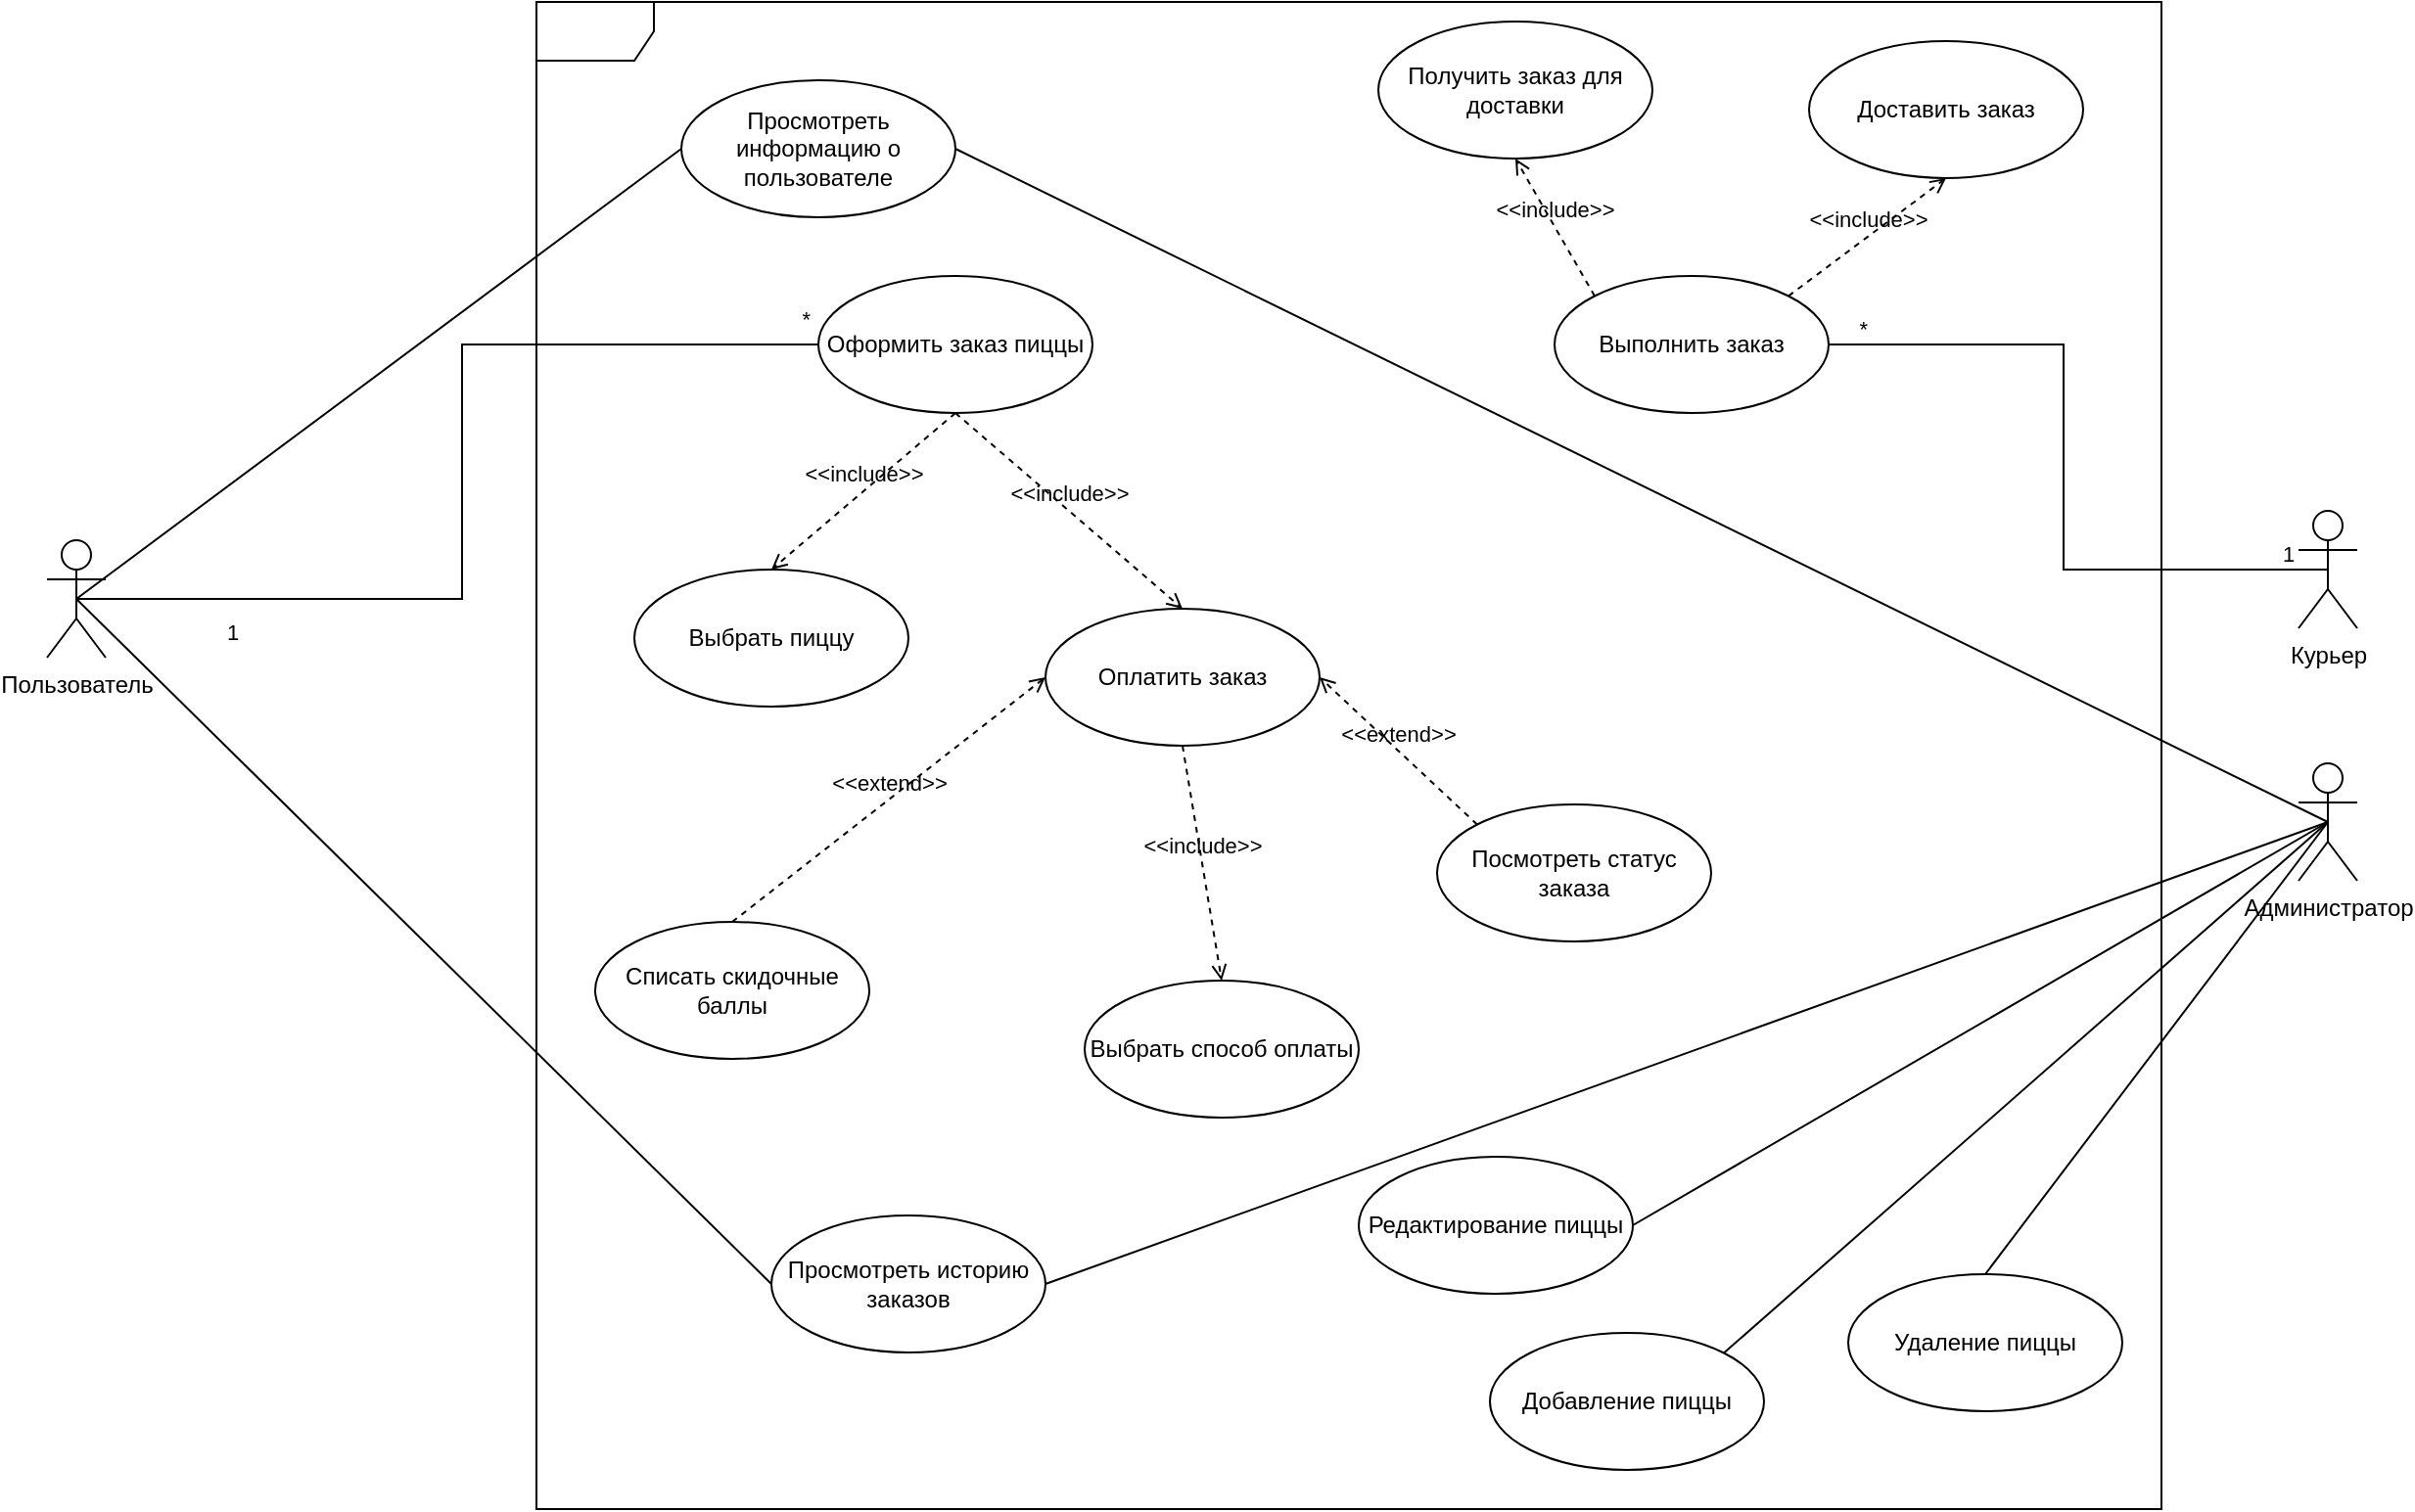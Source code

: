 <mxfile version="23.1.1" type="github">
  <diagram id="C5RBs43oDa-KdzZeNtuy" name="Page-1">
    <mxGraphModel dx="2901" dy="1140" grid="1" gridSize="10" guides="1" tooltips="1" connect="1" arrows="1" fold="1" page="1" pageScale="1" pageWidth="827" pageHeight="1169" math="0" shadow="0">
      <root>
        <mxCell id="WIyWlLk6GJQsqaUBKTNV-0" />
        <mxCell id="WIyWlLk6GJQsqaUBKTNV-1" parent="WIyWlLk6GJQsqaUBKTNV-0" />
        <mxCell id="ogddcwHwpUtWEeZLLDmB-26" value="Пользователь" style="shape=umlActor;verticalLabelPosition=bottom;verticalAlign=top;html=1;outlineConnect=0;labelPosition=center;align=center;" parent="WIyWlLk6GJQsqaUBKTNV-1" vertex="1">
          <mxGeometry x="-50" y="1055" width="30" height="60" as="geometry" />
        </mxCell>
        <mxCell id="ogddcwHwpUtWEeZLLDmB-33" value="Курьер" style="shape=umlActor;verticalLabelPosition=bottom;verticalAlign=top;html=1;outlineConnect=0;labelPosition=center;align=center;" parent="WIyWlLk6GJQsqaUBKTNV-1" vertex="1">
          <mxGeometry x="1100" y="1040" width="30" height="60" as="geometry" />
        </mxCell>
        <mxCell id="ogddcwHwpUtWEeZLLDmB-20" value="Выбрать пиццу" style="ellipse;whiteSpace=wrap;html=1;" parent="WIyWlLk6GJQsqaUBKTNV-1" vertex="1">
          <mxGeometry x="250" y="1070" width="140" height="70" as="geometry" />
        </mxCell>
        <mxCell id="ogddcwHwpUtWEeZLLDmB-2" value="Оформить заказ пиццы" style="ellipse;whiteSpace=wrap;html=1;" parent="WIyWlLk6GJQsqaUBKTNV-1" vertex="1">
          <mxGeometry x="344" y="920" width="140" height="70" as="geometry" />
        </mxCell>
        <mxCell id="ogddcwHwpUtWEeZLLDmB-36" value="Доставить заказ" style="ellipse;whiteSpace=wrap;html=1;" parent="WIyWlLk6GJQsqaUBKTNV-1" vertex="1">
          <mxGeometry x="850" y="800" width="140" height="70" as="geometry" />
        </mxCell>
        <mxCell id="ogddcwHwpUtWEeZLLDmB-22" value="Списать скидочные баллы" style="ellipse;whiteSpace=wrap;html=1;" parent="WIyWlLk6GJQsqaUBKTNV-1" vertex="1">
          <mxGeometry x="230" y="1250" width="140" height="70" as="geometry" />
        </mxCell>
        <mxCell id="ogddcwHwpUtWEeZLLDmB-21" value="Оплатить заказ" style="ellipse;whiteSpace=wrap;html=1;" parent="WIyWlLk6GJQsqaUBKTNV-1" vertex="1">
          <mxGeometry x="460" y="1090" width="140" height="70" as="geometry" />
        </mxCell>
        <mxCell id="ogddcwHwpUtWEeZLLDmB-23" value="Выбрать способ оплаты" style="ellipse;whiteSpace=wrap;html=1;" parent="WIyWlLk6GJQsqaUBKTNV-1" vertex="1">
          <mxGeometry x="480" y="1280" width="140" height="70" as="geometry" />
        </mxCell>
        <mxCell id="ogddcwHwpUtWEeZLLDmB-25" value="Выполнить заказ" style="ellipse;whiteSpace=wrap;html=1;" parent="WIyWlLk6GJQsqaUBKTNV-1" vertex="1">
          <mxGeometry x="720" y="920" width="140" height="70" as="geometry" />
        </mxCell>
        <mxCell id="ogddcwHwpUtWEeZLLDmB-38" value="Просмотреть историю заказов" style="ellipse;whiteSpace=wrap;html=1;" parent="WIyWlLk6GJQsqaUBKTNV-1" vertex="1">
          <mxGeometry x="320" y="1400" width="140" height="70" as="geometry" />
        </mxCell>
        <mxCell id="Z-iwIUZHb4X36fMMWSx2-0" value="" style="endArrow=none;html=1;rounded=0;exitX=0.5;exitY=0.5;exitDx=0;exitDy=0;exitPerimeter=0;entryX=0;entryY=0.5;entryDx=0;entryDy=0;" edge="1" parent="WIyWlLk6GJQsqaUBKTNV-1" source="ogddcwHwpUtWEeZLLDmB-26" target="ogddcwHwpUtWEeZLLDmB-38">
          <mxGeometry width="50" height="50" relative="1" as="geometry">
            <mxPoint x="170" y="990" as="sourcePoint" />
            <mxPoint x="220" y="940" as="targetPoint" />
          </mxGeometry>
        </mxCell>
        <mxCell id="Z-iwIUZHb4X36fMMWSx2-3" value="&amp;lt;&amp;lt;include&amp;gt;&amp;gt;" style="html=1;verticalAlign=bottom;labelBackgroundColor=none;endArrow=open;endFill=0;dashed=1;rounded=0;exitX=0.5;exitY=1;exitDx=0;exitDy=0;entryX=0.5;entryY=0;entryDx=0;entryDy=0;" edge="1" parent="WIyWlLk6GJQsqaUBKTNV-1" source="ogddcwHwpUtWEeZLLDmB-2" target="ogddcwHwpUtWEeZLLDmB-20">
          <mxGeometry width="160" relative="1" as="geometry">
            <mxPoint x="380" y="1030" as="sourcePoint" />
            <mxPoint x="540" y="1030" as="targetPoint" />
          </mxGeometry>
        </mxCell>
        <mxCell id="Z-iwIUZHb4X36fMMWSx2-4" value="&amp;lt;&amp;lt;include&amp;gt;&amp;gt;" style="html=1;verticalAlign=bottom;labelBackgroundColor=none;endArrow=open;endFill=0;dashed=1;rounded=0;exitX=0.5;exitY=1;exitDx=0;exitDy=0;entryX=0.5;entryY=0;entryDx=0;entryDy=0;" edge="1" parent="WIyWlLk6GJQsqaUBKTNV-1" source="ogddcwHwpUtWEeZLLDmB-2" target="ogddcwHwpUtWEeZLLDmB-21">
          <mxGeometry width="160" relative="1" as="geometry">
            <mxPoint x="530" y="1010" as="sourcePoint" />
            <mxPoint x="436" y="1090" as="targetPoint" />
          </mxGeometry>
        </mxCell>
        <mxCell id="Z-iwIUZHb4X36fMMWSx2-5" value="&amp;lt;&amp;lt;include&amp;gt;&amp;gt;" style="html=1;verticalAlign=bottom;labelBackgroundColor=none;endArrow=open;endFill=0;dashed=1;rounded=0;exitX=0.5;exitY=1;exitDx=0;exitDy=0;entryX=0.5;entryY=0;entryDx=0;entryDy=0;" edge="1" parent="WIyWlLk6GJQsqaUBKTNV-1" source="ogddcwHwpUtWEeZLLDmB-21" target="ogddcwHwpUtWEeZLLDmB-23">
          <mxGeometry width="160" relative="1" as="geometry">
            <mxPoint x="514" y="1220" as="sourcePoint" />
            <mxPoint x="420" y="1300" as="targetPoint" />
          </mxGeometry>
        </mxCell>
        <mxCell id="Z-iwIUZHb4X36fMMWSx2-6" value="&amp;lt;&amp;lt;extend&amp;gt;&amp;gt;" style="html=1;verticalAlign=bottom;labelBackgroundColor=none;endArrow=open;endFill=0;dashed=1;rounded=0;exitX=0.5;exitY=0;exitDx=0;exitDy=0;entryX=0;entryY=0.5;entryDx=0;entryDy=0;" edge="1" parent="WIyWlLk6GJQsqaUBKTNV-1" source="ogddcwHwpUtWEeZLLDmB-22" target="ogddcwHwpUtWEeZLLDmB-21">
          <mxGeometry width="160" relative="1" as="geometry">
            <mxPoint x="438" y="1190" as="sourcePoint" />
            <mxPoint x="344" y="1270" as="targetPoint" />
          </mxGeometry>
        </mxCell>
        <mxCell id="Z-iwIUZHb4X36fMMWSx2-7" value="" style="endArrow=none;html=1;edgeStyle=orthogonalEdgeStyle;rounded=0;exitX=0.5;exitY=0.5;exitDx=0;exitDy=0;exitPerimeter=0;entryX=1;entryY=0.5;entryDx=0;entryDy=0;" edge="1" parent="WIyWlLk6GJQsqaUBKTNV-1" source="ogddcwHwpUtWEeZLLDmB-33" target="ogddcwHwpUtWEeZLLDmB-25">
          <mxGeometry relative="1" as="geometry">
            <mxPoint x="940" y="1190" as="sourcePoint" />
            <mxPoint x="1100" y="1190" as="targetPoint" />
          </mxGeometry>
        </mxCell>
        <mxCell id="Z-iwIUZHb4X36fMMWSx2-8" value="1" style="edgeLabel;resizable=0;html=1;align=left;verticalAlign=bottom;" connectable="0" vertex="1" parent="Z-iwIUZHb4X36fMMWSx2-7">
          <mxGeometry x="-1" relative="1" as="geometry">
            <mxPoint x="-25" as="offset" />
          </mxGeometry>
        </mxCell>
        <mxCell id="Z-iwIUZHb4X36fMMWSx2-9" value="*" style="edgeLabel;resizable=0;html=1;align=right;verticalAlign=bottom;" connectable="0" vertex="1" parent="Z-iwIUZHb4X36fMMWSx2-7">
          <mxGeometry x="1" relative="1" as="geometry">
            <mxPoint x="20" as="offset" />
          </mxGeometry>
        </mxCell>
        <mxCell id="Z-iwIUZHb4X36fMMWSx2-11" value="" style="endArrow=none;html=1;edgeStyle=orthogonalEdgeStyle;rounded=0;exitX=0.5;exitY=0.5;exitDx=0;exitDy=0;exitPerimeter=0;entryX=0;entryY=0.5;entryDx=0;entryDy=0;" edge="1" parent="WIyWlLk6GJQsqaUBKTNV-1" source="ogddcwHwpUtWEeZLLDmB-26" target="ogddcwHwpUtWEeZLLDmB-2">
          <mxGeometry relative="1" as="geometry">
            <mxPoint x="255" y="1080" as="sourcePoint" />
            <mxPoint x="120" y="1100" as="targetPoint" />
            <Array as="points">
              <mxPoint x="162" y="1085" />
              <mxPoint x="162" y="955" />
            </Array>
          </mxGeometry>
        </mxCell>
        <mxCell id="Z-iwIUZHb4X36fMMWSx2-12" value="1" style="edgeLabel;resizable=0;html=1;align=left;verticalAlign=bottom;" connectable="0" vertex="1" parent="Z-iwIUZHb4X36fMMWSx2-11">
          <mxGeometry x="-1" relative="1" as="geometry">
            <mxPoint x="75" y="25" as="offset" />
          </mxGeometry>
        </mxCell>
        <mxCell id="Z-iwIUZHb4X36fMMWSx2-13" value="*" style="edgeLabel;resizable=0;html=1;align=right;verticalAlign=bottom;" connectable="0" vertex="1" parent="Z-iwIUZHb4X36fMMWSx2-11">
          <mxGeometry x="1" relative="1" as="geometry">
            <mxPoint x="-4" y="-5" as="offset" />
          </mxGeometry>
        </mxCell>
        <mxCell id="Z-iwIUZHb4X36fMMWSx2-17" value="Просмотреть информацию о пользователе" style="ellipse;whiteSpace=wrap;html=1;" vertex="1" parent="WIyWlLk6GJQsqaUBKTNV-1">
          <mxGeometry x="274" y="820" width="140" height="70" as="geometry" />
        </mxCell>
        <mxCell id="Z-iwIUZHb4X36fMMWSx2-18" value="Посмотреть статус заказа" style="ellipse;whiteSpace=wrap;html=1;" vertex="1" parent="WIyWlLk6GJQsqaUBKTNV-1">
          <mxGeometry x="660" y="1190" width="140" height="70" as="geometry" />
        </mxCell>
        <mxCell id="Z-iwIUZHb4X36fMMWSx2-19" value="Администратор" style="shape=umlActor;verticalLabelPosition=bottom;verticalAlign=top;html=1;outlineConnect=0;labelPosition=center;align=center;" vertex="1" parent="WIyWlLk6GJQsqaUBKTNV-1">
          <mxGeometry x="1100" y="1169" width="30" height="60" as="geometry" />
        </mxCell>
        <mxCell id="Z-iwIUZHb4X36fMMWSx2-22" value="Получить заказ для доставки" style="ellipse;whiteSpace=wrap;html=1;" vertex="1" parent="WIyWlLk6GJQsqaUBKTNV-1">
          <mxGeometry x="630" y="790" width="140" height="70" as="geometry" />
        </mxCell>
        <mxCell id="Z-iwIUZHb4X36fMMWSx2-23" value="&amp;lt;&amp;lt;include&amp;gt;&amp;gt;" style="html=1;verticalAlign=bottom;labelBackgroundColor=none;endArrow=open;endFill=0;dashed=1;rounded=0;exitX=0;exitY=0;exitDx=0;exitDy=0;entryX=0.5;entryY=1;entryDx=0;entryDy=0;" edge="1" parent="WIyWlLk6GJQsqaUBKTNV-1" source="ogddcwHwpUtWEeZLLDmB-25" target="Z-iwIUZHb4X36fMMWSx2-22">
          <mxGeometry width="160" relative="1" as="geometry">
            <mxPoint x="690" y="970" as="sourcePoint" />
            <mxPoint x="710" y="1090" as="targetPoint" />
          </mxGeometry>
        </mxCell>
        <mxCell id="Z-iwIUZHb4X36fMMWSx2-24" value="&amp;lt;&amp;lt;include&amp;gt;&amp;gt;" style="html=1;verticalAlign=bottom;labelBackgroundColor=none;endArrow=open;endFill=0;dashed=1;rounded=0;exitX=1;exitY=0;exitDx=0;exitDy=0;entryX=0.5;entryY=1;entryDx=0;entryDy=0;" edge="1" parent="WIyWlLk6GJQsqaUBKTNV-1" source="ogddcwHwpUtWEeZLLDmB-25" target="ogddcwHwpUtWEeZLLDmB-36">
          <mxGeometry width="160" relative="1" as="geometry">
            <mxPoint x="820" y="1070" as="sourcePoint" />
            <mxPoint x="840" y="1190" as="targetPoint" />
          </mxGeometry>
        </mxCell>
        <mxCell id="Z-iwIUZHb4X36fMMWSx2-26" value="Удаление пиццы" style="ellipse;whiteSpace=wrap;html=1;" vertex="1" parent="WIyWlLk6GJQsqaUBKTNV-1">
          <mxGeometry x="870" y="1430" width="140" height="70" as="geometry" />
        </mxCell>
        <mxCell id="Z-iwIUZHb4X36fMMWSx2-27" value="Редактирование пиццы" style="ellipse;whiteSpace=wrap;html=1;" vertex="1" parent="WIyWlLk6GJQsqaUBKTNV-1">
          <mxGeometry x="620" y="1370" width="140" height="70" as="geometry" />
        </mxCell>
        <mxCell id="Z-iwIUZHb4X36fMMWSx2-28" value="Добавление пиццы" style="ellipse;whiteSpace=wrap;html=1;" vertex="1" parent="WIyWlLk6GJQsqaUBKTNV-1">
          <mxGeometry x="687" y="1460" width="140" height="70" as="geometry" />
        </mxCell>
        <mxCell id="Z-iwIUZHb4X36fMMWSx2-29" value="" style="endArrow=none;html=1;rounded=0;exitX=0.5;exitY=0.5;exitDx=0;exitDy=0;exitPerimeter=0;entryX=1;entryY=0;entryDx=0;entryDy=0;" edge="1" parent="WIyWlLk6GJQsqaUBKTNV-1" source="Z-iwIUZHb4X36fMMWSx2-19" target="Z-iwIUZHb4X36fMMWSx2-28">
          <mxGeometry width="50" height="50" relative="1" as="geometry">
            <mxPoint x="960" y="1680" as="sourcePoint" />
            <mxPoint x="1235" y="1420" as="targetPoint" />
          </mxGeometry>
        </mxCell>
        <mxCell id="Z-iwIUZHb4X36fMMWSx2-30" value="" style="endArrow=none;html=1;rounded=0;entryX=0.5;entryY=0;entryDx=0;entryDy=0;exitX=0.5;exitY=0.5;exitDx=0;exitDy=0;exitPerimeter=0;" edge="1" parent="WIyWlLk6GJQsqaUBKTNV-1" source="Z-iwIUZHb4X36fMMWSx2-19" target="Z-iwIUZHb4X36fMMWSx2-26">
          <mxGeometry width="50" height="50" relative="1" as="geometry">
            <mxPoint x="960" y="1490" as="sourcePoint" />
            <mxPoint x="1215" y="1275" as="targetPoint" />
          </mxGeometry>
        </mxCell>
        <mxCell id="Z-iwIUZHb4X36fMMWSx2-31" value="" style="endArrow=none;html=1;rounded=0;exitX=1;exitY=0.5;exitDx=0;exitDy=0;entryX=0.5;entryY=0.5;entryDx=0;entryDy=0;entryPerimeter=0;" edge="1" parent="WIyWlLk6GJQsqaUBKTNV-1" source="Z-iwIUZHb4X36fMMWSx2-27" target="Z-iwIUZHb4X36fMMWSx2-19">
          <mxGeometry width="50" height="50" relative="1" as="geometry">
            <mxPoint x="790" y="1754" as="sourcePoint" />
            <mxPoint x="1065" y="1494" as="targetPoint" />
          </mxGeometry>
        </mxCell>
        <mxCell id="Z-iwIUZHb4X36fMMWSx2-34" value="" style="endArrow=none;html=1;rounded=0;exitX=0.5;exitY=0.5;exitDx=0;exitDy=0;exitPerimeter=0;entryX=1;entryY=0.5;entryDx=0;entryDy=0;" edge="1" parent="WIyWlLk6GJQsqaUBKTNV-1" source="Z-iwIUZHb4X36fMMWSx2-19" target="ogddcwHwpUtWEeZLLDmB-38">
          <mxGeometry width="50" height="50" relative="1" as="geometry">
            <mxPoint x="975" y="1500" as="sourcePoint" />
            <mxPoint x="879" y="1540" as="targetPoint" />
          </mxGeometry>
        </mxCell>
        <mxCell id="Z-iwIUZHb4X36fMMWSx2-35" value="&amp;lt;&amp;lt;extend&amp;gt;&amp;gt;" style="html=1;verticalAlign=bottom;labelBackgroundColor=none;endArrow=open;endFill=0;dashed=1;rounded=0;exitX=0;exitY=0;exitDx=0;exitDy=0;entryX=1;entryY=0.5;entryDx=0;entryDy=0;" edge="1" parent="WIyWlLk6GJQsqaUBKTNV-1" source="Z-iwIUZHb4X36fMMWSx2-18" target="ogddcwHwpUtWEeZLLDmB-21">
          <mxGeometry width="160" relative="1" as="geometry">
            <mxPoint x="520" y="1235" as="sourcePoint" />
            <mxPoint x="680" y="1110" as="targetPoint" />
          </mxGeometry>
        </mxCell>
        <mxCell id="Z-iwIUZHb4X36fMMWSx2-38" value="" style="endArrow=none;html=1;rounded=0;entryX=1;entryY=0.5;entryDx=0;entryDy=0;exitX=0.5;exitY=0.5;exitDx=0;exitDy=0;exitPerimeter=0;" edge="1" parent="WIyWlLk6GJQsqaUBKTNV-1" source="Z-iwIUZHb4X36fMMWSx2-19" target="Z-iwIUZHb4X36fMMWSx2-17">
          <mxGeometry width="50" height="50" relative="1" as="geometry">
            <mxPoint x="820" y="1170" as="sourcePoint" />
            <mxPoint x="500" y="1260" as="targetPoint" />
          </mxGeometry>
        </mxCell>
        <mxCell id="Z-iwIUZHb4X36fMMWSx2-39" value="" style="endArrow=none;html=1;rounded=0;exitX=0;exitY=0.5;exitDx=0;exitDy=0;entryX=0.5;entryY=0.5;entryDx=0;entryDy=0;entryPerimeter=0;" edge="1" parent="WIyWlLk6GJQsqaUBKTNV-1" source="Z-iwIUZHb4X36fMMWSx2-17" target="ogddcwHwpUtWEeZLLDmB-26">
          <mxGeometry width="50" height="50" relative="1" as="geometry">
            <mxPoint x="400" y="752.5" as="sourcePoint" />
            <mxPoint x="-120" y="957.5" as="targetPoint" />
          </mxGeometry>
        </mxCell>
        <mxCell id="Z-iwIUZHb4X36fMMWSx2-60" value="" style="shape=umlFrame;whiteSpace=wrap;html=1;pointerEvents=0;" vertex="1" parent="WIyWlLk6GJQsqaUBKTNV-1">
          <mxGeometry x="200" y="780" width="830" height="770" as="geometry" />
        </mxCell>
      </root>
    </mxGraphModel>
  </diagram>
</mxfile>
